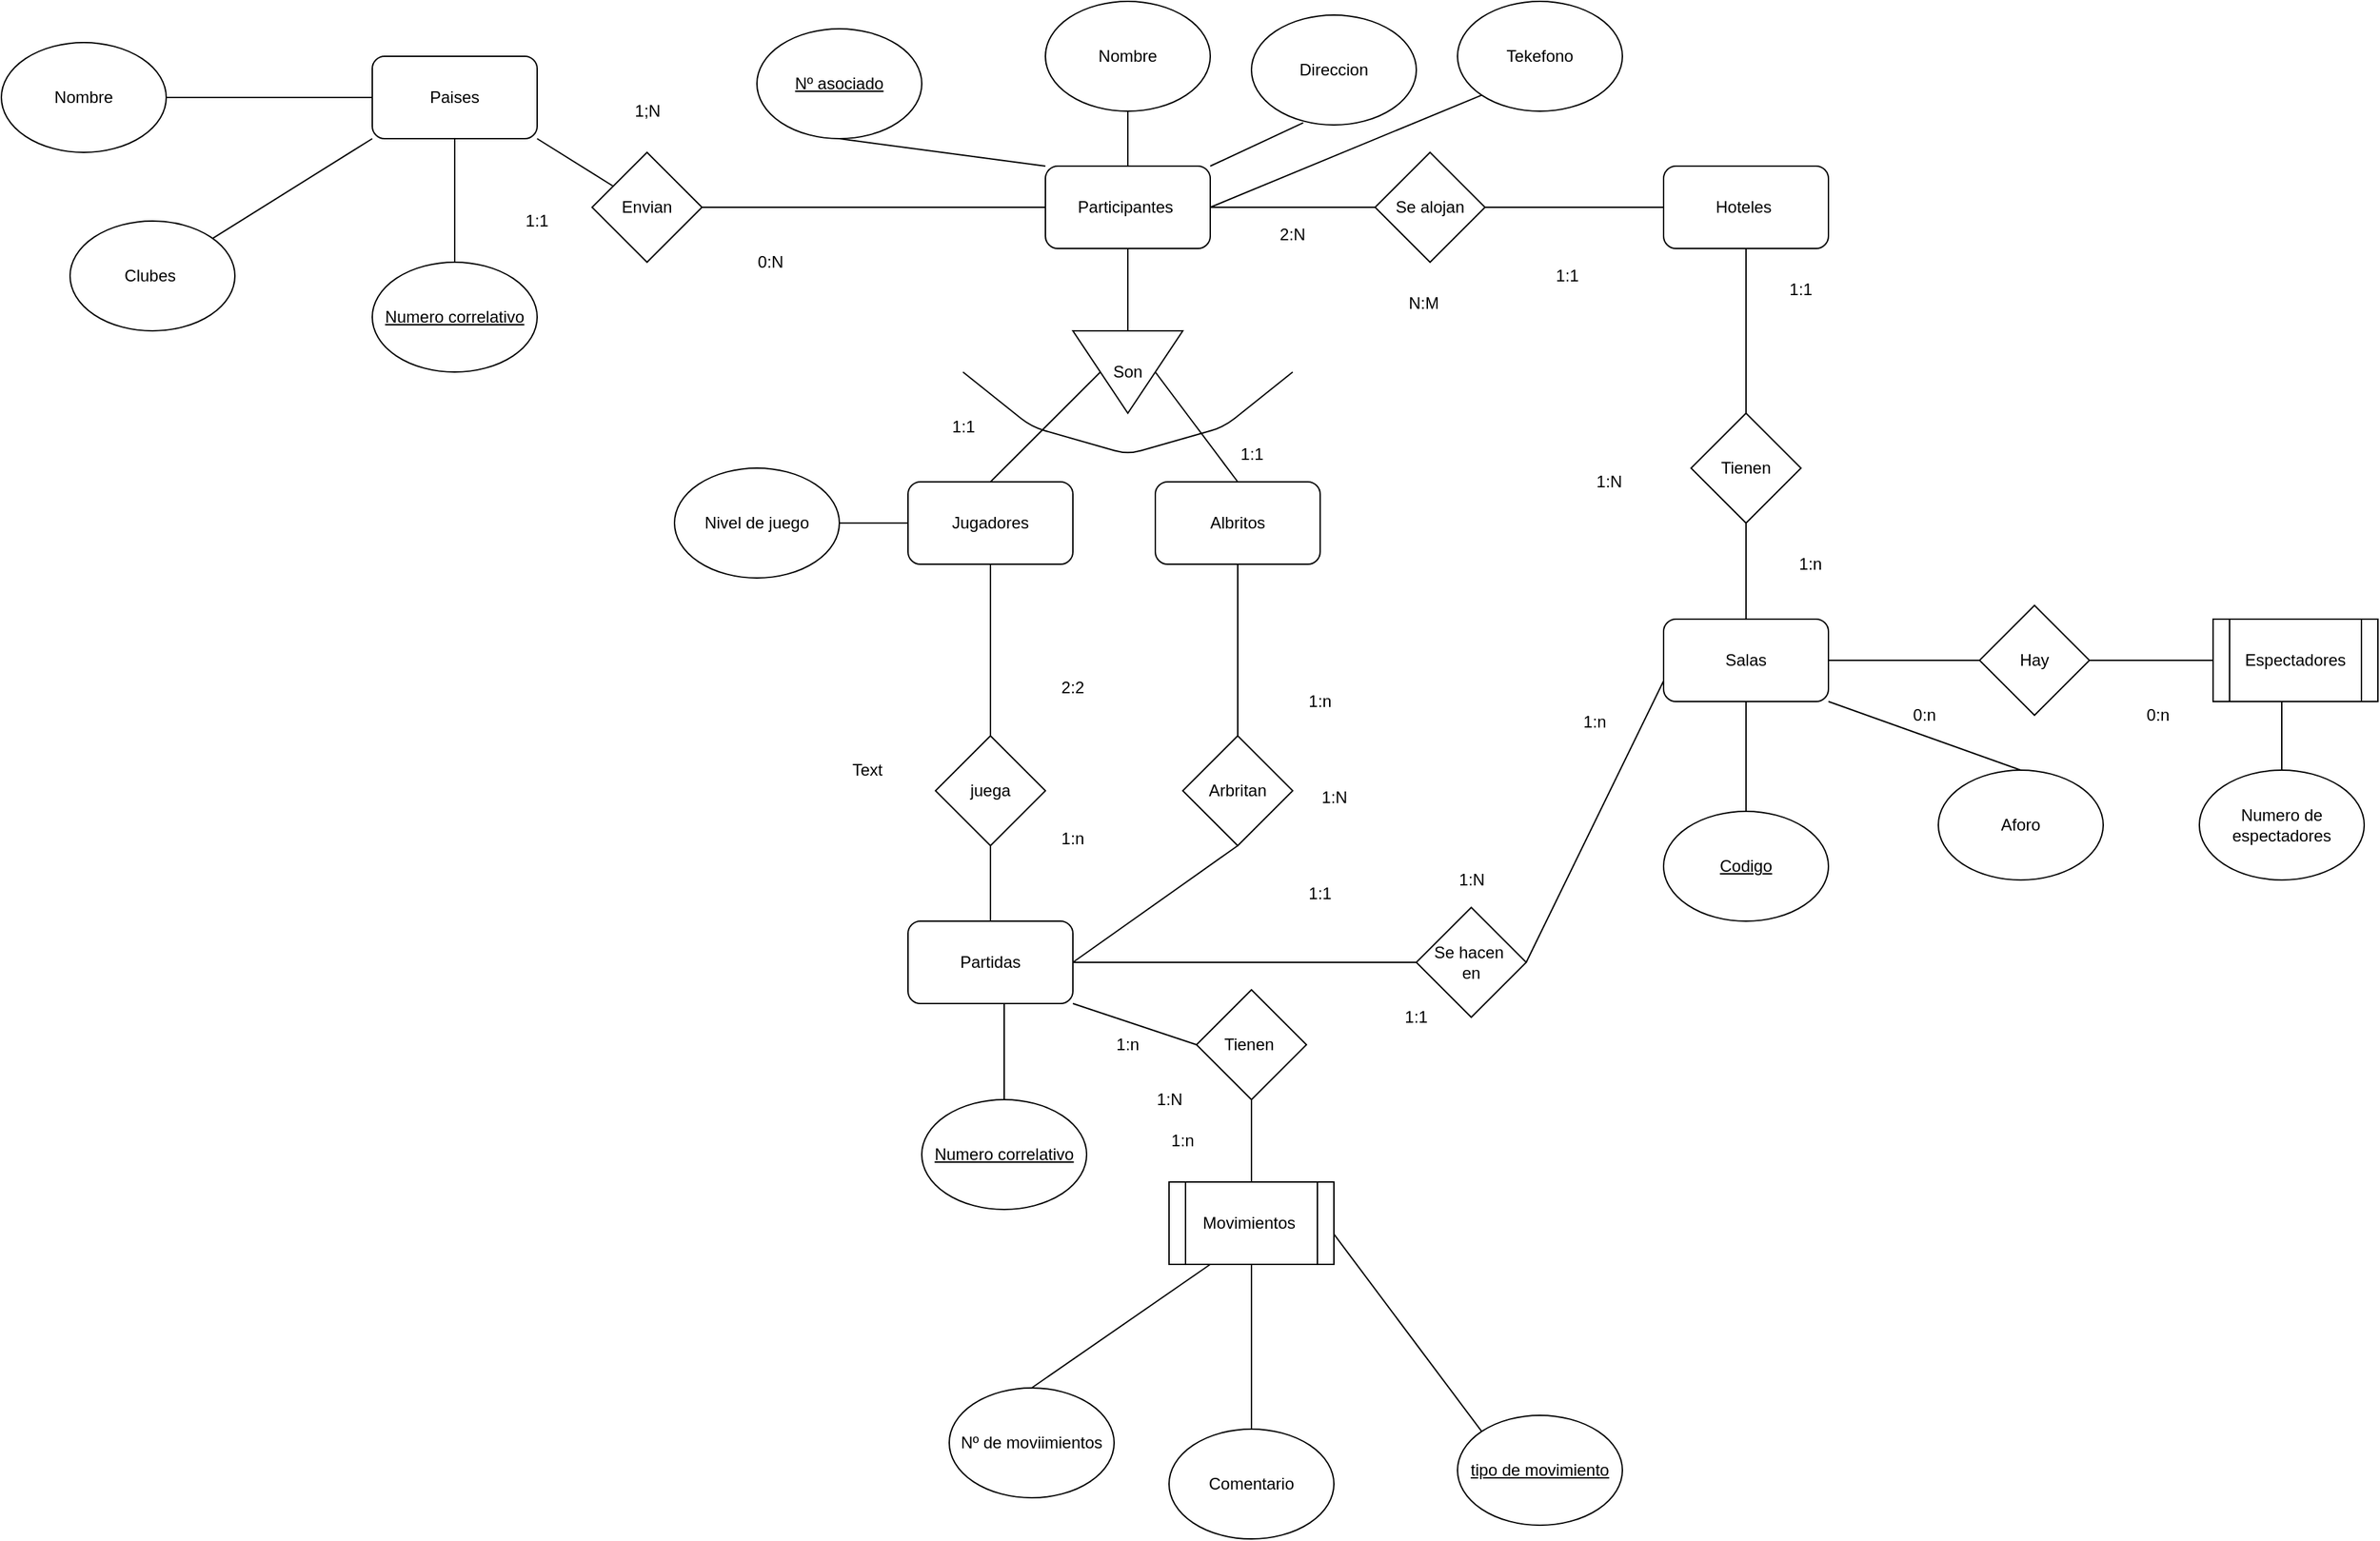 <mxfile version="13.9.1" type="device"><diagram id="dowNi44I57-9PODdQm_Q" name="Page-1"><mxGraphModel dx="1689" dy="450" grid="1" gridSize="10" guides="1" tooltips="1" connect="1" arrows="1" fold="1" page="1" pageScale="1" pageWidth="827" pageHeight="1169" math="0" shadow="0"><root><mxCell id="0"/><mxCell id="1" parent="0"/><mxCell id="gH7mNd9OHItw-__xzER5-1" value="Participantes&amp;nbsp;" style="rounded=1;whiteSpace=wrap;html=1;" parent="1" vertex="1"><mxGeometry x="250" y="130" width="120" height="60" as="geometry"/></mxCell><mxCell id="gH7mNd9OHItw-__xzER5-2" value="Son" style="triangle;whiteSpace=wrap;html=1;direction=south;" parent="1" vertex="1"><mxGeometry x="270" y="250" width="80" height="60" as="geometry"/></mxCell><mxCell id="gH7mNd9OHItw-__xzER5-3" value="Jugadores" style="rounded=1;whiteSpace=wrap;html=1;" parent="1" vertex="1"><mxGeometry x="150" y="360" width="120" height="60" as="geometry"/></mxCell><mxCell id="gH7mNd9OHItw-__xzER5-4" value="Albritos" style="rounded=1;whiteSpace=wrap;html=1;" parent="1" vertex="1"><mxGeometry x="330" y="360" width="120" height="60" as="geometry"/></mxCell><mxCell id="gH7mNd9OHItw-__xzER5-5" value="&lt;u&gt;Nº asociado&lt;/u&gt;" style="ellipse;whiteSpace=wrap;html=1;" parent="1" vertex="1"><mxGeometry x="40" y="30" width="120" height="80" as="geometry"/></mxCell><mxCell id="gH7mNd9OHItw-__xzER5-6" value="Nombre" style="ellipse;whiteSpace=wrap;html=1;" parent="1" vertex="1"><mxGeometry x="250" y="10" width="120" height="80" as="geometry"/></mxCell><mxCell id="gH7mNd9OHItw-__xzER5-7" value="Direccion" style="ellipse;whiteSpace=wrap;html=1;" parent="1" vertex="1"><mxGeometry x="400" y="20" width="120" height="80" as="geometry"/></mxCell><mxCell id="gH7mNd9OHItw-__xzER5-8" value="Tekefono" style="ellipse;whiteSpace=wrap;html=1;" parent="1" vertex="1"><mxGeometry x="550" y="10" width="120" height="80" as="geometry"/></mxCell><mxCell id="gH7mNd9OHItw-__xzER5-9" value="Nivel de juego" style="ellipse;whiteSpace=wrap;html=1;" parent="1" vertex="1"><mxGeometry x="-20" y="350" width="120" height="80" as="geometry"/></mxCell><mxCell id="gH7mNd9OHItw-__xzER5-10" value="Paises" style="rounded=1;whiteSpace=wrap;html=1;" parent="1" vertex="1"><mxGeometry x="-240" y="50" width="120" height="60" as="geometry"/></mxCell><mxCell id="gH7mNd9OHItw-__xzER5-11" value="Envian" style="rhombus;whiteSpace=wrap;html=1;" parent="1" vertex="1"><mxGeometry x="-80" y="120" width="80" height="80" as="geometry"/></mxCell><mxCell id="gH7mNd9OHItw-__xzER5-13" value="&lt;u&gt;Numero correlativo&lt;/u&gt;" style="ellipse;whiteSpace=wrap;html=1;" parent="1" vertex="1"><mxGeometry x="-240" y="200" width="120" height="80" as="geometry"/></mxCell><mxCell id="gH7mNd9OHItw-__xzER5-14" value="Nombre" style="ellipse;whiteSpace=wrap;html=1;" parent="1" vertex="1"><mxGeometry x="-510" y="40" width="120" height="80" as="geometry"/></mxCell><mxCell id="gH7mNd9OHItw-__xzER5-15" value="Clubes&amp;nbsp;" style="ellipse;whiteSpace=wrap;html=1;" parent="1" vertex="1"><mxGeometry x="-460" y="170" width="120" height="80" as="geometry"/></mxCell><mxCell id="gH7mNd9OHItw-__xzER5-16" value="juega" style="rhombus;whiteSpace=wrap;html=1;" parent="1" vertex="1"><mxGeometry x="170" y="545" width="80" height="80" as="geometry"/></mxCell><mxCell id="gH7mNd9OHItw-__xzER5-17" value="Partidas" style="rounded=1;whiteSpace=wrap;html=1;" parent="1" vertex="1"><mxGeometry x="150" y="680" width="120" height="60" as="geometry"/></mxCell><mxCell id="gH7mNd9OHItw-__xzER5-18" value="&lt;u&gt;Numero correlativo&lt;/u&gt;" style="ellipse;whiteSpace=wrap;html=1;" parent="1" vertex="1"><mxGeometry x="160" y="810" width="120" height="80" as="geometry"/></mxCell><mxCell id="gH7mNd9OHItw-__xzER5-19" value="Arbritan" style="rhombus;whiteSpace=wrap;html=1;" parent="1" vertex="1"><mxGeometry x="350" y="545" width="80" height="80" as="geometry"/></mxCell><mxCell id="gH7mNd9OHItw-__xzER5-20" value="Se alojan" style="rhombus;whiteSpace=wrap;html=1;" parent="1" vertex="1"><mxGeometry x="490" y="120" width="80" height="80" as="geometry"/></mxCell><mxCell id="gH7mNd9OHItw-__xzER5-21" value="Hoteles&amp;nbsp;" style="rounded=1;whiteSpace=wrap;html=1;" parent="1" vertex="1"><mxGeometry x="700" y="130" width="120" height="60" as="geometry"/></mxCell><mxCell id="gH7mNd9OHItw-__xzER5-23" value="Tienen" style="rhombus;whiteSpace=wrap;html=1;" parent="1" vertex="1"><mxGeometry x="720" y="310" width="80" height="80" as="geometry"/></mxCell><mxCell id="gH7mNd9OHItw-__xzER5-24" value="Salas" style="rounded=1;whiteSpace=wrap;html=1;" parent="1" vertex="1"><mxGeometry x="700" y="460" width="120" height="60" as="geometry"/></mxCell><mxCell id="gH7mNd9OHItw-__xzER5-25" value="&lt;u&gt;Codigo&lt;/u&gt;" style="ellipse;whiteSpace=wrap;html=1;" parent="1" vertex="1"><mxGeometry x="700" y="600" width="120" height="80" as="geometry"/></mxCell><mxCell id="gH7mNd9OHItw-__xzER5-26" value="Aforo" style="ellipse;whiteSpace=wrap;html=1;" parent="1" vertex="1"><mxGeometry x="900" y="570" width="120" height="80" as="geometry"/></mxCell><mxCell id="gH7mNd9OHItw-__xzER5-27" value="Hay" style="rhombus;whiteSpace=wrap;html=1;" parent="1" vertex="1"><mxGeometry x="930" y="450" width="80" height="80" as="geometry"/></mxCell><mxCell id="gH7mNd9OHItw-__xzER5-29" value="Numero de espectadores" style="ellipse;whiteSpace=wrap;html=1;" parent="1" vertex="1"><mxGeometry x="1090" y="570" width="120" height="80" as="geometry"/></mxCell><mxCell id="gH7mNd9OHItw-__xzER5-31" value="Tienen&amp;nbsp;" style="rhombus;whiteSpace=wrap;html=1;" parent="1" vertex="1"><mxGeometry x="360" y="730" width="80" height="80" as="geometry"/></mxCell><mxCell id="gH7mNd9OHItw-__xzER5-36" value="Movimientos&amp;nbsp;" style="shape=process;whiteSpace=wrap;html=1;backgroundOutline=1;" parent="1" vertex="1"><mxGeometry x="340" y="870" width="120" height="60" as="geometry"/></mxCell><mxCell id="gH7mNd9OHItw-__xzER5-37" value="" style="endArrow=none;html=1;exitX=1;exitY=0.5;exitDx=0;exitDy=0;entryX=0;entryY=0.5;entryDx=0;entryDy=0;" parent="1" source="gH7mNd9OHItw-__xzER5-14" target="gH7mNd9OHItw-__xzER5-10" edge="1"><mxGeometry width="50" height="50" relative="1" as="geometry"><mxPoint x="-100" y="150" as="sourcePoint"/><mxPoint x="-50" y="100" as="targetPoint"/></mxGeometry></mxCell><mxCell id="gH7mNd9OHItw-__xzER5-38" value="" style="endArrow=none;html=1;entryX=0;entryY=1;entryDx=0;entryDy=0;" parent="1" source="gH7mNd9OHItw-__xzER5-15" target="gH7mNd9OHItw-__xzER5-10" edge="1"><mxGeometry width="50" height="50" relative="1" as="geometry"><mxPoint x="-100" y="150" as="sourcePoint"/><mxPoint x="-50" y="100" as="targetPoint"/></mxGeometry></mxCell><mxCell id="gH7mNd9OHItw-__xzER5-39" value="" style="endArrow=none;html=1;exitX=0.5;exitY=0;exitDx=0;exitDy=0;entryX=0.5;entryY=1;entryDx=0;entryDy=0;" parent="1" source="gH7mNd9OHItw-__xzER5-13" target="gH7mNd9OHItw-__xzER5-10" edge="1"><mxGeometry width="50" height="50" relative="1" as="geometry"><mxPoint x="-100" y="150" as="sourcePoint"/><mxPoint x="-50" y="100" as="targetPoint"/></mxGeometry></mxCell><mxCell id="gH7mNd9OHItw-__xzER5-40" value="" style="endArrow=none;html=1;exitX=1;exitY=1;exitDx=0;exitDy=0;" parent="1" source="gH7mNd9OHItw-__xzER5-10" target="gH7mNd9OHItw-__xzER5-11" edge="1"><mxGeometry width="50" height="50" relative="1" as="geometry"><mxPoint x="-250" y="210.0" as="sourcePoint"/><mxPoint x="-170" y="120.0" as="targetPoint"/></mxGeometry></mxCell><mxCell id="gH7mNd9OHItw-__xzER5-41" value="" style="endArrow=none;html=1;entryX=0;entryY=0.5;entryDx=0;entryDy=0;" parent="1" source="gH7mNd9OHItw-__xzER5-11" target="gH7mNd9OHItw-__xzER5-1" edge="1"><mxGeometry width="50" height="50" relative="1" as="geometry"><mxPoint x="-240" y="220.0" as="sourcePoint"/><mxPoint x="-160" y="130.0" as="targetPoint"/></mxGeometry></mxCell><mxCell id="gH7mNd9OHItw-__xzER5-42" value="" style="endArrow=none;html=1;exitX=1;exitY=0;exitDx=0;exitDy=0;entryX=0.314;entryY=0.98;entryDx=0;entryDy=0;entryPerimeter=0;" parent="1" source="gH7mNd9OHItw-__xzER5-1" target="gH7mNd9OHItw-__xzER5-7" edge="1"><mxGeometry width="50" height="50" relative="1" as="geometry"><mxPoint x="-230" y="230.0" as="sourcePoint"/><mxPoint x="-150" y="140.0" as="targetPoint"/></mxGeometry></mxCell><mxCell id="gH7mNd9OHItw-__xzER5-43" value="" style="endArrow=none;html=1;exitX=0.5;exitY=0;exitDx=0;exitDy=0;entryX=0.5;entryY=1;entryDx=0;entryDy=0;" parent="1" source="gH7mNd9OHItw-__xzER5-1" target="gH7mNd9OHItw-__xzER5-6" edge="1"><mxGeometry width="50" height="50" relative="1" as="geometry"><mxPoint x="-220" y="240.0" as="sourcePoint"/><mxPoint x="-140" y="150.0" as="targetPoint"/></mxGeometry></mxCell><mxCell id="gH7mNd9OHItw-__xzER5-44" value="" style="endArrow=none;html=1;exitX=0;exitY=0;exitDx=0;exitDy=0;entryX=0.5;entryY=1;entryDx=0;entryDy=0;" parent="1" source="gH7mNd9OHItw-__xzER5-1" target="gH7mNd9OHItw-__xzER5-5" edge="1"><mxGeometry width="50" height="50" relative="1" as="geometry"><mxPoint x="-210" y="250.0" as="sourcePoint"/><mxPoint x="-130" y="160.0" as="targetPoint"/></mxGeometry></mxCell><mxCell id="gH7mNd9OHItw-__xzER5-45" value="" style="endArrow=none;html=1;exitX=1;exitY=0.5;exitDx=0;exitDy=0;entryX=0;entryY=0.5;entryDx=0;entryDy=0;" parent="1" source="gH7mNd9OHItw-__xzER5-1" target="gH7mNd9OHItw-__xzER5-20" edge="1"><mxGeometry width="50" height="50" relative="1" as="geometry"><mxPoint x="-200" y="260.0" as="sourcePoint"/><mxPoint x="-120" y="170.0" as="targetPoint"/></mxGeometry></mxCell><mxCell id="gH7mNd9OHItw-__xzER5-46" value="" style="endArrow=none;html=1;exitX=1;exitY=0.5;exitDx=0;exitDy=0;entryX=0;entryY=0.5;entryDx=0;entryDy=0;" parent="1" source="gH7mNd9OHItw-__xzER5-20" target="gH7mNd9OHItw-__xzER5-21" edge="1"><mxGeometry width="50" height="50" relative="1" as="geometry"><mxPoint x="-190" y="270.0" as="sourcePoint"/><mxPoint x="-110" y="180.0" as="targetPoint"/></mxGeometry></mxCell><mxCell id="gH7mNd9OHItw-__xzER5-47" value="" style="endArrow=none;html=1;exitX=0.5;exitY=1;exitDx=0;exitDy=0;entryX=0.5;entryY=0;entryDx=0;entryDy=0;" parent="1" source="gH7mNd9OHItw-__xzER5-21" target="gH7mNd9OHItw-__xzER5-23" edge="1"><mxGeometry width="50" height="50" relative="1" as="geometry"><mxPoint x="-180" y="280.0" as="sourcePoint"/><mxPoint x="-100" y="190.0" as="targetPoint"/></mxGeometry></mxCell><mxCell id="gH7mNd9OHItw-__xzER5-48" value="" style="endArrow=none;html=1;exitX=1;exitY=0.5;exitDx=0;exitDy=0;entryX=0;entryY=1;entryDx=0;entryDy=0;" parent="1" source="gH7mNd9OHItw-__xzER5-1" target="gH7mNd9OHItw-__xzER5-8" edge="1"><mxGeometry width="50" height="50" relative="1" as="geometry"><mxPoint x="600" y="150" as="sourcePoint"/><mxPoint x="620" y="110" as="targetPoint"/></mxGeometry></mxCell><mxCell id="gH7mNd9OHItw-__xzER5-49" value="" style="endArrow=none;html=1;exitX=0;exitY=0.5;exitDx=0;exitDy=0;entryX=0.5;entryY=1;entryDx=0;entryDy=0;" parent="1" source="gH7mNd9OHItw-__xzER5-2" target="gH7mNd9OHItw-__xzER5-1" edge="1"><mxGeometry width="50" height="50" relative="1" as="geometry"><mxPoint x="230" y="300" as="sourcePoint"/><mxPoint x="310" y="210" as="targetPoint"/></mxGeometry></mxCell><mxCell id="gH7mNd9OHItw-__xzER5-50" value="" style="endArrow=none;html=1;exitX=0.5;exitY=0;exitDx=0;exitDy=0;entryX=0.5;entryY=1;entryDx=0;entryDy=0;" parent="1" source="gH7mNd9OHItw-__xzER5-3" target="gH7mNd9OHItw-__xzER5-2" edge="1"><mxGeometry width="50" height="50" relative="1" as="geometry"><mxPoint x="190" y="300" as="sourcePoint"/><mxPoint x="270" y="210" as="targetPoint"/></mxGeometry></mxCell><mxCell id="gH7mNd9OHItw-__xzER5-51" value="" style="endArrow=none;html=1;exitX=0.5;exitY=0;exitDx=0;exitDy=0;entryX=0.5;entryY=0;entryDx=0;entryDy=0;" parent="1" source="gH7mNd9OHItw-__xzER5-2" target="gH7mNd9OHItw-__xzER5-4" edge="1"><mxGeometry width="50" height="50" relative="1" as="geometry"><mxPoint x="420" y="330" as="sourcePoint"/><mxPoint x="500" y="240" as="targetPoint"/></mxGeometry></mxCell><mxCell id="gH7mNd9OHItw-__xzER5-52" value="" style="endArrow=none;html=1;exitX=0.5;exitY=0;exitDx=0;exitDy=0;entryX=0.5;entryY=1;entryDx=0;entryDy=0;" parent="1" source="gH7mNd9OHItw-__xzER5-16" target="gH7mNd9OHItw-__xzER5-3" edge="1"><mxGeometry width="50" height="50" relative="1" as="geometry"><mxPoint x="230" y="480" as="sourcePoint"/><mxPoint x="310" y="390" as="targetPoint"/></mxGeometry></mxCell><mxCell id="gH7mNd9OHItw-__xzER5-53" value="" style="endArrow=none;html=1;exitX=1;exitY=0.5;exitDx=0;exitDy=0;" parent="1" source="gH7mNd9OHItw-__xzER5-9" edge="1"><mxGeometry width="50" height="50" relative="1" as="geometry"><mxPoint x="110" y="480" as="sourcePoint"/><mxPoint x="150" y="390" as="targetPoint"/></mxGeometry></mxCell><mxCell id="gH7mNd9OHItw-__xzER5-54" value="" style="endArrow=none;html=1;exitX=0.5;exitY=0;exitDx=0;exitDy=0;entryX=0.5;entryY=1;entryDx=0;entryDy=0;" parent="1" source="gH7mNd9OHItw-__xzER5-19" target="gH7mNd9OHItw-__xzER5-4" edge="1"><mxGeometry width="50" height="50" relative="1" as="geometry"><mxPoint x="320" y="500" as="sourcePoint"/><mxPoint x="400" y="410" as="targetPoint"/></mxGeometry></mxCell><mxCell id="gH7mNd9OHItw-__xzER5-55" value="" style="endArrow=none;html=1;exitX=0.5;exitY=0;exitDx=0;exitDy=0;entryX=0.5;entryY=1;entryDx=0;entryDy=0;" parent="1" source="gH7mNd9OHItw-__xzER5-17" target="gH7mNd9OHItw-__xzER5-16" edge="1"><mxGeometry width="50" height="50" relative="1" as="geometry"><mxPoint x="240" y="640" as="sourcePoint"/><mxPoint x="320" y="550" as="targetPoint"/></mxGeometry></mxCell><mxCell id="gH7mNd9OHItw-__xzER5-56" value="" style="endArrow=none;html=1;entryX=0.5;entryY=1;entryDx=0;entryDy=0;exitX=1;exitY=0.5;exitDx=0;exitDy=0;" parent="1" source="gH7mNd9OHItw-__xzER5-17" target="gH7mNd9OHItw-__xzER5-19" edge="1"><mxGeometry width="50" height="50" relative="1" as="geometry"><mxPoint x="310" y="670" as="sourcePoint"/><mxPoint x="360" y="620" as="targetPoint"/></mxGeometry></mxCell><mxCell id="gH7mNd9OHItw-__xzER5-57" value="" style="endArrow=none;html=1;exitX=0.5;exitY=0;exitDx=0;exitDy=0;" parent="1" source="gH7mNd9OHItw-__xzER5-18" edge="1"><mxGeometry width="50" height="50" relative="1" as="geometry"><mxPoint x="110" y="780" as="sourcePoint"/><mxPoint x="220" y="740" as="targetPoint"/></mxGeometry></mxCell><mxCell id="gH7mNd9OHItw-__xzER5-58" value="" style="endArrow=none;html=1;entryX=1;entryY=1;entryDx=0;entryDy=0;exitX=0;exitY=0.5;exitDx=0;exitDy=0;" parent="1" source="gH7mNd9OHItw-__xzER5-31" target="gH7mNd9OHItw-__xzER5-17" edge="1"><mxGeometry width="50" height="50" relative="1" as="geometry"><mxPoint x="360" y="850" as="sourcePoint"/><mxPoint x="410" y="800" as="targetPoint"/></mxGeometry></mxCell><mxCell id="gH7mNd9OHItw-__xzER5-60" value="" style="endArrow=none;html=1;exitX=0.5;exitY=1;exitDx=0;exitDy=0;entryX=0.5;entryY=0;entryDx=0;entryDy=0;" parent="1" source="gH7mNd9OHItw-__xzER5-31" target="gH7mNd9OHItw-__xzER5-36" edge="1"><mxGeometry width="50" height="50" relative="1" as="geometry"><mxPoint x="430" y="890" as="sourcePoint"/><mxPoint x="500" y="820" as="targetPoint"/></mxGeometry></mxCell><mxCell id="gH7mNd9OHItw-__xzER5-62" value="" style="endArrow=none;html=1;entryX=0.5;entryY=1;entryDx=0;entryDy=0;exitX=0.5;exitY=0;exitDx=0;exitDy=0;" parent="1" source="gH7mNd9OHItw-__xzER5-25" target="gH7mNd9OHItw-__xzER5-24" edge="1"><mxGeometry width="50" height="50" relative="1" as="geometry"><mxPoint x="690" y="760" as="sourcePoint"/><mxPoint x="740" y="710" as="targetPoint"/></mxGeometry></mxCell><mxCell id="gH7mNd9OHItw-__xzER5-63" value="" style="endArrow=none;html=1;entryX=1;entryY=1;entryDx=0;entryDy=0;exitX=0.5;exitY=0;exitDx=0;exitDy=0;" parent="1" source="gH7mNd9OHItw-__xzER5-26" target="gH7mNd9OHItw-__xzER5-24" edge="1"><mxGeometry width="50" height="50" relative="1" as="geometry"><mxPoint x="740" y="720" as="sourcePoint"/><mxPoint x="790" y="670" as="targetPoint"/></mxGeometry></mxCell><mxCell id="gH7mNd9OHItw-__xzER5-64" value="" style="endArrow=none;html=1;entryX=1;entryY=0.5;entryDx=0;entryDy=0;exitX=0;exitY=0.5;exitDx=0;exitDy=0;" parent="1" source="gH7mNd9OHItw-__xzER5-27" target="gH7mNd9OHItw-__xzER5-24" edge="1"><mxGeometry width="50" height="50" relative="1" as="geometry"><mxPoint x="940" y="640" as="sourcePoint"/><mxPoint x="990" y="590" as="targetPoint"/></mxGeometry></mxCell><mxCell id="gH7mNd9OHItw-__xzER5-65" value="" style="endArrow=none;html=1;entryX=0;entryY=0.5;entryDx=0;entryDy=0;exitX=1;exitY=0.5;exitDx=0;exitDy=0;" parent="1" source="gH7mNd9OHItw-__xzER5-27" target="MSc3nmwj2ARvbLivfxRS-11" edge="1"><mxGeometry width="50" height="50" relative="1" as="geometry"><mxPoint x="1040" y="550" as="sourcePoint"/><mxPoint x="1090" y="490" as="targetPoint"/></mxGeometry></mxCell><mxCell id="gH7mNd9OHItw-__xzER5-66" value="" style="endArrow=none;html=1;entryX=0.5;entryY=1;entryDx=0;entryDy=0;exitX=0.5;exitY=0;exitDx=0;exitDy=0;" parent="1" source="gH7mNd9OHItw-__xzER5-29" edge="1"><mxGeometry width="50" height="50" relative="1" as="geometry"><mxPoint x="1010" y="700" as="sourcePoint"/><mxPoint x="1150" y="520" as="targetPoint"/></mxGeometry></mxCell><mxCell id="gH7mNd9OHItw-__xzER5-69" value="" style="endArrow=none;html=1;entryX=0.5;entryY=1;entryDx=0;entryDy=0;exitX=0.5;exitY=0;exitDx=0;exitDy=0;" parent="1" source="gH7mNd9OHItw-__xzER5-24" target="gH7mNd9OHItw-__xzER5-23" edge="1"><mxGeometry width="50" height="50" relative="1" as="geometry"><mxPoint x="580" y="480" as="sourcePoint"/><mxPoint x="630" y="430" as="targetPoint"/></mxGeometry></mxCell><mxCell id="gH7mNd9OHItw-__xzER5-70" value="Se hacen&amp;nbsp;&lt;br&gt;en" style="rhombus;whiteSpace=wrap;html=1;" parent="1" vertex="1"><mxGeometry x="520" y="670" width="80" height="80" as="geometry"/></mxCell><mxCell id="gH7mNd9OHItw-__xzER5-71" value="" style="endArrow=none;html=1;entryX=0;entryY=0.75;entryDx=0;entryDy=0;exitX=1;exitY=0.5;exitDx=0;exitDy=0;" parent="1" source="gH7mNd9OHItw-__xzER5-70" target="gH7mNd9OHItw-__xzER5-24" edge="1"><mxGeometry width="50" height="50" relative="1" as="geometry"><mxPoint x="560" y="600" as="sourcePoint"/><mxPoint x="610" y="550" as="targetPoint"/></mxGeometry></mxCell><mxCell id="gH7mNd9OHItw-__xzER5-72" value="" style="endArrow=none;html=1;entryX=0;entryY=0.5;entryDx=0;entryDy=0;exitX=1;exitY=0.5;exitDx=0;exitDy=0;" parent="1" source="gH7mNd9OHItw-__xzER5-17" target="gH7mNd9OHItw-__xzER5-70" edge="1"><mxGeometry width="50" height="50" relative="1" as="geometry"><mxPoint x="330" y="740" as="sourcePoint"/><mxPoint x="380" y="690" as="targetPoint"/></mxGeometry></mxCell><mxCell id="MSc3nmwj2ARvbLivfxRS-3" value="Nº de moviimientos" style="ellipse;whiteSpace=wrap;html=1;" parent="1" vertex="1"><mxGeometry x="180" y="1020" width="120" height="80" as="geometry"/></mxCell><mxCell id="MSc3nmwj2ARvbLivfxRS-4" value="Comentario" style="ellipse;whiteSpace=wrap;html=1;" parent="1" vertex="1"><mxGeometry x="340" y="1050" width="120" height="80" as="geometry"/></mxCell><mxCell id="MSc3nmwj2ARvbLivfxRS-5" value="&lt;u&gt;tipo de movimiento&lt;/u&gt;" style="ellipse;whiteSpace=wrap;html=1;" parent="1" vertex="1"><mxGeometry x="550" y="1040" width="120" height="80" as="geometry"/></mxCell><mxCell id="MSc3nmwj2ARvbLivfxRS-6" value="" style="endArrow=none;html=1;entryX=0.25;entryY=1;entryDx=0;entryDy=0;exitX=0.5;exitY=0;exitDx=0;exitDy=0;" parent="1" source="MSc3nmwj2ARvbLivfxRS-3" target="gH7mNd9OHItw-__xzER5-36" edge="1"><mxGeometry width="50" height="50" relative="1" as="geometry"><mxPoint x="280" y="1010" as="sourcePoint"/><mxPoint x="330" y="960" as="targetPoint"/></mxGeometry></mxCell><mxCell id="MSc3nmwj2ARvbLivfxRS-7" value="" style="endArrow=none;html=1;entryX=0.5;entryY=1;entryDx=0;entryDy=0;exitX=0.5;exitY=0;exitDx=0;exitDy=0;" parent="1" source="MSc3nmwj2ARvbLivfxRS-4" target="gH7mNd9OHItw-__xzER5-36" edge="1"><mxGeometry width="50" height="50" relative="1" as="geometry"><mxPoint x="520" y="960" as="sourcePoint"/><mxPoint x="570" y="910" as="targetPoint"/><Array as="points"/></mxGeometry></mxCell><mxCell id="MSc3nmwj2ARvbLivfxRS-8" value="" style="endArrow=none;html=1;exitX=1;exitY=0.633;exitDx=0;exitDy=0;exitPerimeter=0;entryX=0;entryY=0;entryDx=0;entryDy=0;" parent="1" source="gH7mNd9OHItw-__xzER5-36" target="MSc3nmwj2ARvbLivfxRS-5" edge="1"><mxGeometry width="50" height="50" relative="1" as="geometry"><mxPoint x="660" y="920" as="sourcePoint"/><mxPoint x="710" y="870" as="targetPoint"/></mxGeometry></mxCell><mxCell id="MSc3nmwj2ARvbLivfxRS-9" value="" style="endArrow=none;html=1;" parent="1" edge="1"><mxGeometry width="50" height="50" relative="1" as="geometry"><mxPoint x="190" y="280" as="sourcePoint"/><mxPoint x="430" y="280" as="targetPoint"/><Array as="points"><mxPoint x="240" y="320"/><mxPoint x="310" y="340"/><mxPoint x="380" y="320"/></Array></mxGeometry></mxCell><mxCell id="MSc3nmwj2ARvbLivfxRS-11" value="Espectadores" style="shape=process;whiteSpace=wrap;html=1;backgroundOutline=1;" parent="1" vertex="1"><mxGeometry x="1100" y="460" width="120" height="60" as="geometry"/></mxCell><mxCell id="MSc3nmwj2ARvbLivfxRS-13" value="1:1" style="text;html=1;strokeColor=none;fillColor=none;align=center;verticalAlign=middle;whiteSpace=wrap;rounded=0;" parent="1" vertex="1"><mxGeometry x="780" y="210" width="40" height="20" as="geometry"/></mxCell><mxCell id="MSc3nmwj2ARvbLivfxRS-14" value="1:n" style="text;html=1;strokeColor=none;fillColor=none;align=center;verticalAlign=middle;whiteSpace=wrap;rounded=0;" parent="1" vertex="1"><mxGeometry x="787" y="410" width="40" height="20" as="geometry"/></mxCell><mxCell id="MSc3nmwj2ARvbLivfxRS-18" value="1:1" style="text;html=1;strokeColor=none;fillColor=none;align=center;verticalAlign=middle;whiteSpace=wrap;rounded=0;" parent="1" vertex="1"><mxGeometry x="610" y="200" width="40" height="20" as="geometry"/></mxCell><mxCell id="MSc3nmwj2ARvbLivfxRS-19" value="2:N" style="text;html=1;strokeColor=none;fillColor=none;align=center;verticalAlign=middle;whiteSpace=wrap;rounded=0;" parent="1" vertex="1"><mxGeometry x="410" y="170" width="40" height="20" as="geometry"/></mxCell><mxCell id="MSc3nmwj2ARvbLivfxRS-20" value="0:N" style="text;html=1;strokeColor=none;fillColor=none;align=center;verticalAlign=middle;whiteSpace=wrap;rounded=0;" parent="1" vertex="1"><mxGeometry x="30" y="190" width="40" height="20" as="geometry"/></mxCell><mxCell id="MSc3nmwj2ARvbLivfxRS-21" value="1:1" style="text;html=1;strokeColor=none;fillColor=none;align=center;verticalAlign=middle;whiteSpace=wrap;rounded=0;" parent="1" vertex="1"><mxGeometry x="-140" y="160" width="40" height="20" as="geometry"/></mxCell><mxCell id="MSc3nmwj2ARvbLivfxRS-22" value="1:n" style="text;html=1;strokeColor=none;fillColor=none;align=center;verticalAlign=middle;whiteSpace=wrap;rounded=0;" parent="1" vertex="1"><mxGeometry x="250" y="610" width="40" height="20" as="geometry"/></mxCell><mxCell id="MSc3nmwj2ARvbLivfxRS-23" value="2:2" style="text;html=1;strokeColor=none;fillColor=none;align=center;verticalAlign=middle;whiteSpace=wrap;rounded=0;" parent="1" vertex="1"><mxGeometry x="250" y="500" width="40" height="20" as="geometry"/></mxCell><mxCell id="MSc3nmwj2ARvbLivfxRS-25" value="1:1" style="text;html=1;strokeColor=none;fillColor=none;align=center;verticalAlign=middle;whiteSpace=wrap;rounded=0;" parent="1" vertex="1"><mxGeometry x="430" y="650" width="40" height="20" as="geometry"/></mxCell><mxCell id="MSc3nmwj2ARvbLivfxRS-26" value="1:n" style="text;html=1;strokeColor=none;fillColor=none;align=center;verticalAlign=middle;whiteSpace=wrap;rounded=0;" parent="1" vertex="1"><mxGeometry x="430" y="510" width="40" height="20" as="geometry"/></mxCell><mxCell id="MSc3nmwj2ARvbLivfxRS-27" value="1:n" style="text;html=1;strokeColor=none;fillColor=none;align=center;verticalAlign=middle;whiteSpace=wrap;rounded=0;" parent="1" vertex="1"><mxGeometry x="330" y="830" width="40" height="20" as="geometry"/></mxCell><mxCell id="MSc3nmwj2ARvbLivfxRS-28" value="1:n" style="text;html=1;strokeColor=none;fillColor=none;align=center;verticalAlign=middle;whiteSpace=wrap;rounded=0;" parent="1" vertex="1"><mxGeometry x="290" y="760" width="40" height="20" as="geometry"/></mxCell><mxCell id="MSc3nmwj2ARvbLivfxRS-29" value="1:1" style="text;html=1;strokeColor=none;fillColor=none;align=center;verticalAlign=middle;whiteSpace=wrap;rounded=0;" parent="1" vertex="1"><mxGeometry x="500" y="740" width="40" height="20" as="geometry"/></mxCell><mxCell id="MSc3nmwj2ARvbLivfxRS-30" value="1:n" style="text;html=1;strokeColor=none;fillColor=none;align=center;verticalAlign=middle;whiteSpace=wrap;rounded=0;" parent="1" vertex="1"><mxGeometry x="630" y="525" width="40" height="20" as="geometry"/></mxCell><mxCell id="MSc3nmwj2ARvbLivfxRS-31" value="0:n" style="text;html=1;strokeColor=none;fillColor=none;align=center;verticalAlign=middle;whiteSpace=wrap;rounded=0;" parent="1" vertex="1"><mxGeometry x="1040" y="520" width="40" height="20" as="geometry"/></mxCell><mxCell id="MSc3nmwj2ARvbLivfxRS-32" value="0:n" style="text;html=1;strokeColor=none;fillColor=none;align=center;verticalAlign=middle;whiteSpace=wrap;rounded=0;" parent="1" vertex="1"><mxGeometry x="870" y="520" width="40" height="20" as="geometry"/></mxCell><mxCell id="MSc3nmwj2ARvbLivfxRS-33" value="1;N" style="text;html=1;align=center;verticalAlign=middle;resizable=0;points=[];autosize=1;" parent="1" vertex="1"><mxGeometry x="-55" y="80" width="30" height="20" as="geometry"/></mxCell><mxCell id="MSc3nmwj2ARvbLivfxRS-34" value="N:M" style="text;html=1;align=center;verticalAlign=middle;resizable=0;points=[];autosize=1;" parent="1" vertex="1"><mxGeometry x="505" y="220" width="40" height="20" as="geometry"/></mxCell><mxCell id="MSc3nmwj2ARvbLivfxRS-35" value="1:N" style="text;html=1;align=center;verticalAlign=middle;resizable=0;points=[];autosize=1;" parent="1" vertex="1"><mxGeometry x="645" y="350" width="30" height="20" as="geometry"/></mxCell><mxCell id="MSc3nmwj2ARvbLivfxRS-36" value="1:N" style="text;html=1;align=center;verticalAlign=middle;resizable=0;points=[];autosize=1;" parent="1" vertex="1"><mxGeometry x="545" y="640" width="30" height="20" as="geometry"/></mxCell><mxCell id="MSc3nmwj2ARvbLivfxRS-37" value="1:N" style="text;html=1;align=center;verticalAlign=middle;resizable=0;points=[];autosize=1;" parent="1" vertex="1"><mxGeometry x="325" y="800" width="30" height="20" as="geometry"/></mxCell><mxCell id="MSc3nmwj2ARvbLivfxRS-38" value="1:N" style="text;html=1;align=center;verticalAlign=middle;resizable=0;points=[];autosize=1;" parent="1" vertex="1"><mxGeometry x="445" y="580" width="30" height="20" as="geometry"/></mxCell><mxCell id="MSc3nmwj2ARvbLivfxRS-39" value="Text" style="text;html=1;align=center;verticalAlign=middle;resizable=0;points=[];autosize=1;" parent="1" vertex="1"><mxGeometry x="100" y="560" width="40" height="20" as="geometry"/></mxCell><mxCell id="QvGcxWD2QdarVBLyfrhg-1" value="1:1" style="text;html=1;align=center;verticalAlign=middle;resizable=0;points=[];autosize=1;" vertex="1" parent="1"><mxGeometry x="175" y="310" width="30" height="20" as="geometry"/></mxCell><mxCell id="QvGcxWD2QdarVBLyfrhg-2" value="1:1" style="text;html=1;align=center;verticalAlign=middle;resizable=0;points=[];autosize=1;" vertex="1" parent="1"><mxGeometry x="385" y="330" width="30" height="20" as="geometry"/></mxCell></root></mxGraphModel></diagram></mxfile>